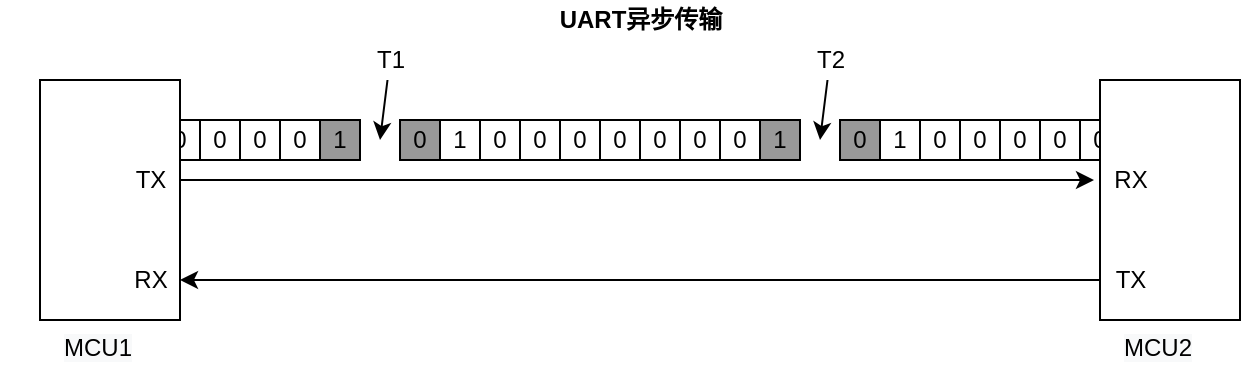 <mxfile version="14.9.6" type="github">
  <diagram id="fdxSn0aTEGKGLHu33l52" name="Page-1">
    <mxGraphModel dx="782" dy="482" grid="1" gridSize="10" guides="1" tooltips="1" connect="1" arrows="1" fold="1" page="1" pageScale="1" pageWidth="2339" pageHeight="3300" math="0" shadow="0">
      <root>
        <mxCell id="0" />
        <mxCell id="1" parent="0" />
        <mxCell id="5hCm1DJF488vsJoHjdHc-1" value="" style="group" vertex="1" connectable="0" parent="1">
          <mxGeometry x="90" y="180" width="180" height="20" as="geometry" />
        </mxCell>
        <mxCell id="5hCm1DJF488vsJoHjdHc-2" value="1" style="rounded=0;whiteSpace=wrap;html=1;" vertex="1" parent="5hCm1DJF488vsJoHjdHc-1">
          <mxGeometry x="20" width="20" height="20" as="geometry" />
        </mxCell>
        <mxCell id="5hCm1DJF488vsJoHjdHc-3" value="0" style="rounded=0;whiteSpace=wrap;html=1;" vertex="1" parent="5hCm1DJF488vsJoHjdHc-1">
          <mxGeometry x="40" width="20" height="20" as="geometry" />
        </mxCell>
        <mxCell id="5hCm1DJF488vsJoHjdHc-4" value="0" style="rounded=0;whiteSpace=wrap;html=1;" vertex="1" parent="5hCm1DJF488vsJoHjdHc-1">
          <mxGeometry x="60" width="20" height="20" as="geometry" />
        </mxCell>
        <mxCell id="5hCm1DJF488vsJoHjdHc-5" value="0" style="rounded=0;whiteSpace=wrap;html=1;" vertex="1" parent="5hCm1DJF488vsJoHjdHc-1">
          <mxGeometry x="80" width="20" height="20" as="geometry" />
        </mxCell>
        <mxCell id="5hCm1DJF488vsJoHjdHc-6" value="0" style="rounded=0;whiteSpace=wrap;html=1;" vertex="1" parent="5hCm1DJF488vsJoHjdHc-1">
          <mxGeometry x="100" width="20" height="20" as="geometry" />
        </mxCell>
        <mxCell id="5hCm1DJF488vsJoHjdHc-7" value="0" style="rounded=0;whiteSpace=wrap;html=1;" vertex="1" parent="5hCm1DJF488vsJoHjdHc-1">
          <mxGeometry x="120" width="20" height="20" as="geometry" />
        </mxCell>
        <mxCell id="5hCm1DJF488vsJoHjdHc-8" value="0" style="rounded=0;whiteSpace=wrap;html=1;" vertex="1" parent="5hCm1DJF488vsJoHjdHc-1">
          <mxGeometry x="140" width="20" height="20" as="geometry" />
        </mxCell>
        <mxCell id="5hCm1DJF488vsJoHjdHc-9" value="1" style="rounded=0;whiteSpace=wrap;html=1;fillColor=#999999;" vertex="1" parent="5hCm1DJF488vsJoHjdHc-1">
          <mxGeometry x="160" width="20" height="20" as="geometry" />
        </mxCell>
        <mxCell id="5hCm1DJF488vsJoHjdHc-10" value="" style="group" vertex="1" connectable="0" parent="1">
          <mxGeometry x="510" y="180" width="200" height="100" as="geometry" />
        </mxCell>
        <mxCell id="5hCm1DJF488vsJoHjdHc-11" value="0" style="rounded=0;whiteSpace=wrap;html=1;fillColor=#999999;" vertex="1" parent="5hCm1DJF488vsJoHjdHc-10">
          <mxGeometry width="20" height="20" as="geometry" />
        </mxCell>
        <mxCell id="5hCm1DJF488vsJoHjdHc-12" value="1" style="rounded=0;whiteSpace=wrap;html=1;" vertex="1" parent="5hCm1DJF488vsJoHjdHc-10">
          <mxGeometry x="20" width="20" height="20" as="geometry" />
        </mxCell>
        <mxCell id="5hCm1DJF488vsJoHjdHc-13" value="0" style="rounded=0;whiteSpace=wrap;html=1;" vertex="1" parent="5hCm1DJF488vsJoHjdHc-10">
          <mxGeometry x="40" width="20" height="20" as="geometry" />
        </mxCell>
        <mxCell id="5hCm1DJF488vsJoHjdHc-14" value="0" style="rounded=0;whiteSpace=wrap;html=1;" vertex="1" parent="5hCm1DJF488vsJoHjdHc-10">
          <mxGeometry x="60" width="20" height="20" as="geometry" />
        </mxCell>
        <mxCell id="5hCm1DJF488vsJoHjdHc-15" value="0" style="rounded=0;whiteSpace=wrap;html=1;" vertex="1" parent="5hCm1DJF488vsJoHjdHc-10">
          <mxGeometry x="80" width="20" height="20" as="geometry" />
        </mxCell>
        <mxCell id="5hCm1DJF488vsJoHjdHc-16" value="0" style="rounded=0;whiteSpace=wrap;html=1;" vertex="1" parent="5hCm1DJF488vsJoHjdHc-10">
          <mxGeometry x="100" width="20" height="20" as="geometry" />
        </mxCell>
        <mxCell id="5hCm1DJF488vsJoHjdHc-17" value="0" style="rounded=0;whiteSpace=wrap;html=1;" vertex="1" parent="5hCm1DJF488vsJoHjdHc-10">
          <mxGeometry x="120" width="20" height="20" as="geometry" />
        </mxCell>
        <mxCell id="5hCm1DJF488vsJoHjdHc-18" value="0" style="rounded=0;whiteSpace=wrap;html=1;" vertex="1" parent="5hCm1DJF488vsJoHjdHc-10">
          <mxGeometry x="140" width="20" height="20" as="geometry" />
        </mxCell>
        <mxCell id="5hCm1DJF488vsJoHjdHc-19" value="1" style="rounded=0;whiteSpace=wrap;html=1;fillColor=#999999;" vertex="1" parent="5hCm1DJF488vsJoHjdHc-10">
          <mxGeometry x="160" width="20" height="20" as="geometry" />
        </mxCell>
        <mxCell id="5hCm1DJF488vsJoHjdHc-23" value="" style="rounded=0;whiteSpace=wrap;html=1;" vertex="1" parent="5hCm1DJF488vsJoHjdHc-10">
          <mxGeometry x="130" y="-20" width="70" height="120" as="geometry" />
        </mxCell>
        <mxCell id="5hCm1DJF488vsJoHjdHc-24" value="RX" style="text;html=1;align=center;verticalAlign=middle;resizable=0;points=[];autosize=1;strokeColor=none;" vertex="1" parent="5hCm1DJF488vsJoHjdHc-10">
          <mxGeometry x="130" y="20" width="30" height="20" as="geometry" />
        </mxCell>
        <mxCell id="5hCm1DJF488vsJoHjdHc-27" value="TX" style="text;html=1;align=center;verticalAlign=middle;resizable=0;points=[];autosize=1;strokeColor=none;" vertex="1" parent="5hCm1DJF488vsJoHjdHc-10">
          <mxGeometry x="130" y="70" width="30" height="20" as="geometry" />
        </mxCell>
        <mxCell id="5hCm1DJF488vsJoHjdHc-20" style="edgeStyle=orthogonalEdgeStyle;rounded=0;orthogonalLoop=1;jettySize=auto;html=1;exitX=1;exitY=0.25;exitDx=0;exitDy=0;" edge="1" parent="1" source="5hCm1DJF488vsJoHjdHc-21">
          <mxGeometry relative="1" as="geometry">
            <Array as="points">
              <mxPoint x="180" y="210" />
            </Array>
            <mxPoint x="637" y="210" as="targetPoint" />
          </mxGeometry>
        </mxCell>
        <mxCell id="5hCm1DJF488vsJoHjdHc-21" value="" style="rounded=0;whiteSpace=wrap;html=1;" vertex="1" parent="1">
          <mxGeometry x="110" y="160" width="70" height="120" as="geometry" />
        </mxCell>
        <mxCell id="5hCm1DJF488vsJoHjdHc-22" style="edgeStyle=orthogonalEdgeStyle;rounded=0;orthogonalLoop=1;jettySize=auto;html=1;" edge="1" parent="1" source="5hCm1DJF488vsJoHjdHc-23">
          <mxGeometry relative="1" as="geometry">
            <mxPoint x="180" y="260" as="targetPoint" />
            <Array as="points">
              <mxPoint x="530" y="260" />
              <mxPoint x="530" y="260" />
            </Array>
          </mxGeometry>
        </mxCell>
        <mxCell id="5hCm1DJF488vsJoHjdHc-25" value="&lt;span style=&quot;color: rgb(0, 0, 0); font-family: helvetica; font-size: 12px; font-style: normal; font-weight: 400; letter-spacing: normal; text-align: center; text-indent: 0px; text-transform: none; word-spacing: 0px; background-color: rgb(248, 249, 250); display: inline; float: none;&quot;&gt;MCU1&lt;/span&gt;" style="text;whiteSpace=wrap;html=1;" vertex="1" parent="1">
          <mxGeometry x="120" y="280" width="60" height="30" as="geometry" />
        </mxCell>
        <mxCell id="5hCm1DJF488vsJoHjdHc-26" value="&lt;span style=&quot;color: rgb(0, 0, 0); font-family: helvetica; font-size: 12px; font-style: normal; font-weight: 400; letter-spacing: normal; text-align: center; text-indent: 0px; text-transform: none; word-spacing: 0px; background-color: rgb(248, 249, 250); display: inline; float: none;&quot;&gt;MCU2&lt;/span&gt;" style="text;whiteSpace=wrap;html=1;" vertex="1" parent="1">
          <mxGeometry x="650" y="280" width="60" height="30" as="geometry" />
        </mxCell>
        <mxCell id="5hCm1DJF488vsJoHjdHc-28" value="RX" style="text;html=1;align=center;verticalAlign=middle;resizable=0;points=[];autosize=1;strokeColor=none;" vertex="1" parent="1">
          <mxGeometry x="150" y="250" width="30" height="20" as="geometry" />
        </mxCell>
        <mxCell id="5hCm1DJF488vsJoHjdHc-29" value="TX" style="text;html=1;align=center;verticalAlign=middle;resizable=0;points=[];autosize=1;strokeColor=none;" vertex="1" parent="1">
          <mxGeometry x="150" y="200" width="30" height="20" as="geometry" />
        </mxCell>
        <mxCell id="5hCm1DJF488vsJoHjdHc-30" value="" style="group" vertex="1" connectable="0" parent="1">
          <mxGeometry x="290" y="180" width="200" height="20" as="geometry" />
        </mxCell>
        <mxCell id="5hCm1DJF488vsJoHjdHc-31" value="" style="group" vertex="1" connectable="0" parent="5hCm1DJF488vsJoHjdHc-30">
          <mxGeometry width="180" height="20" as="geometry" />
        </mxCell>
        <mxCell id="5hCm1DJF488vsJoHjdHc-32" value="0" style="rounded=0;whiteSpace=wrap;html=1;fillColor=#999999;" vertex="1" parent="5hCm1DJF488vsJoHjdHc-31">
          <mxGeometry width="20" height="20" as="geometry" />
        </mxCell>
        <mxCell id="5hCm1DJF488vsJoHjdHc-33" value="1" style="rounded=0;whiteSpace=wrap;html=1;" vertex="1" parent="5hCm1DJF488vsJoHjdHc-31">
          <mxGeometry x="20" width="20" height="20" as="geometry" />
        </mxCell>
        <mxCell id="5hCm1DJF488vsJoHjdHc-34" value="0" style="rounded=0;whiteSpace=wrap;html=1;" vertex="1" parent="5hCm1DJF488vsJoHjdHc-31">
          <mxGeometry x="40" width="20" height="20" as="geometry" />
        </mxCell>
        <mxCell id="5hCm1DJF488vsJoHjdHc-35" value="0" style="rounded=0;whiteSpace=wrap;html=1;" vertex="1" parent="5hCm1DJF488vsJoHjdHc-31">
          <mxGeometry x="60" width="20" height="20" as="geometry" />
        </mxCell>
        <mxCell id="5hCm1DJF488vsJoHjdHc-36" value="0" style="rounded=0;whiteSpace=wrap;html=1;" vertex="1" parent="5hCm1DJF488vsJoHjdHc-31">
          <mxGeometry x="80" width="20" height="20" as="geometry" />
        </mxCell>
        <mxCell id="5hCm1DJF488vsJoHjdHc-37" value="0" style="rounded=0;whiteSpace=wrap;html=1;" vertex="1" parent="5hCm1DJF488vsJoHjdHc-31">
          <mxGeometry x="100" width="20" height="20" as="geometry" />
        </mxCell>
        <mxCell id="5hCm1DJF488vsJoHjdHc-38" value="0" style="rounded=0;whiteSpace=wrap;html=1;" vertex="1" parent="5hCm1DJF488vsJoHjdHc-31">
          <mxGeometry x="120" width="20" height="20" as="geometry" />
        </mxCell>
        <mxCell id="5hCm1DJF488vsJoHjdHc-39" value="0" style="rounded=0;whiteSpace=wrap;html=1;" vertex="1" parent="5hCm1DJF488vsJoHjdHc-31">
          <mxGeometry x="140" width="20" height="20" as="geometry" />
        </mxCell>
        <mxCell id="5hCm1DJF488vsJoHjdHc-40" value="0" style="rounded=0;whiteSpace=wrap;html=1;fillColor=#FFFFFF;" vertex="1" parent="5hCm1DJF488vsJoHjdHc-31">
          <mxGeometry x="160" width="20" height="20" as="geometry" />
        </mxCell>
        <mxCell id="5hCm1DJF488vsJoHjdHc-41" value="&lt;font style=&quot;font-size: 12px&quot;&gt;1&lt;/font&gt;" style="rounded=0;whiteSpace=wrap;html=1;fillColor=#999999;" vertex="1" parent="5hCm1DJF488vsJoHjdHc-30">
          <mxGeometry x="180" width="20" height="20" as="geometry" />
        </mxCell>
        <mxCell id="5hCm1DJF488vsJoHjdHc-42" style="edgeStyle=none;rounded=0;orthogonalLoop=1;jettySize=auto;html=1;" edge="1" parent="1" source="5hCm1DJF488vsJoHjdHc-43">
          <mxGeometry relative="1" as="geometry">
            <mxPoint x="280" y="190" as="targetPoint" />
          </mxGeometry>
        </mxCell>
        <mxCell id="5hCm1DJF488vsJoHjdHc-43" value="&lt;span&gt;T1&lt;/span&gt;" style="text;html=1;align=center;verticalAlign=middle;resizable=0;points=[];autosize=1;strokeColor=none;" vertex="1" parent="1">
          <mxGeometry x="270" y="140" width="30" height="20" as="geometry" />
        </mxCell>
        <mxCell id="5hCm1DJF488vsJoHjdHc-44" style="edgeStyle=none;rounded=0;orthogonalLoop=1;jettySize=auto;html=1;" edge="1" parent="1" source="5hCm1DJF488vsJoHjdHc-45">
          <mxGeometry relative="1" as="geometry">
            <mxPoint x="500" y="190" as="targetPoint" />
          </mxGeometry>
        </mxCell>
        <mxCell id="5hCm1DJF488vsJoHjdHc-45" value="T2" style="text;html=1;align=center;verticalAlign=middle;resizable=0;points=[];autosize=1;strokeColor=none;" vertex="1" parent="1">
          <mxGeometry x="490" y="140" width="30" height="20" as="geometry" />
        </mxCell>
        <mxCell id="5hCm1DJF488vsJoHjdHc-46" value="&lt;span style=&quot;text-align: left&quot;&gt;&lt;b&gt;UART异步传输&lt;/b&gt;&lt;/span&gt;" style="text;html=1;align=center;verticalAlign=middle;resizable=0;points=[];autosize=1;strokeColor=none;" vertex="1" parent="1">
          <mxGeometry x="360" y="120" width="100" height="20" as="geometry" />
        </mxCell>
      </root>
    </mxGraphModel>
  </diagram>
</mxfile>
